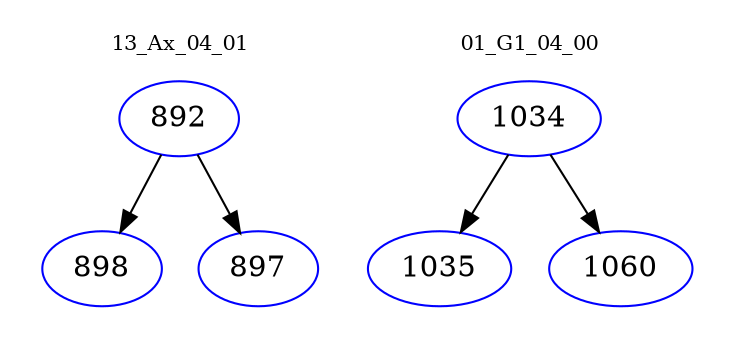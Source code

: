 digraph{
subgraph cluster_0 {
color = white
label = "13_Ax_04_01";
fontsize=10;
T0_892 [label="892", color="blue"]
T0_892 -> T0_898 [color="black"]
T0_898 [label="898", color="blue"]
T0_892 -> T0_897 [color="black"]
T0_897 [label="897", color="blue"]
}
subgraph cluster_1 {
color = white
label = "01_G1_04_00";
fontsize=10;
T1_1034 [label="1034", color="blue"]
T1_1034 -> T1_1035 [color="black"]
T1_1035 [label="1035", color="blue"]
T1_1034 -> T1_1060 [color="black"]
T1_1060 [label="1060", color="blue"]
}
}
